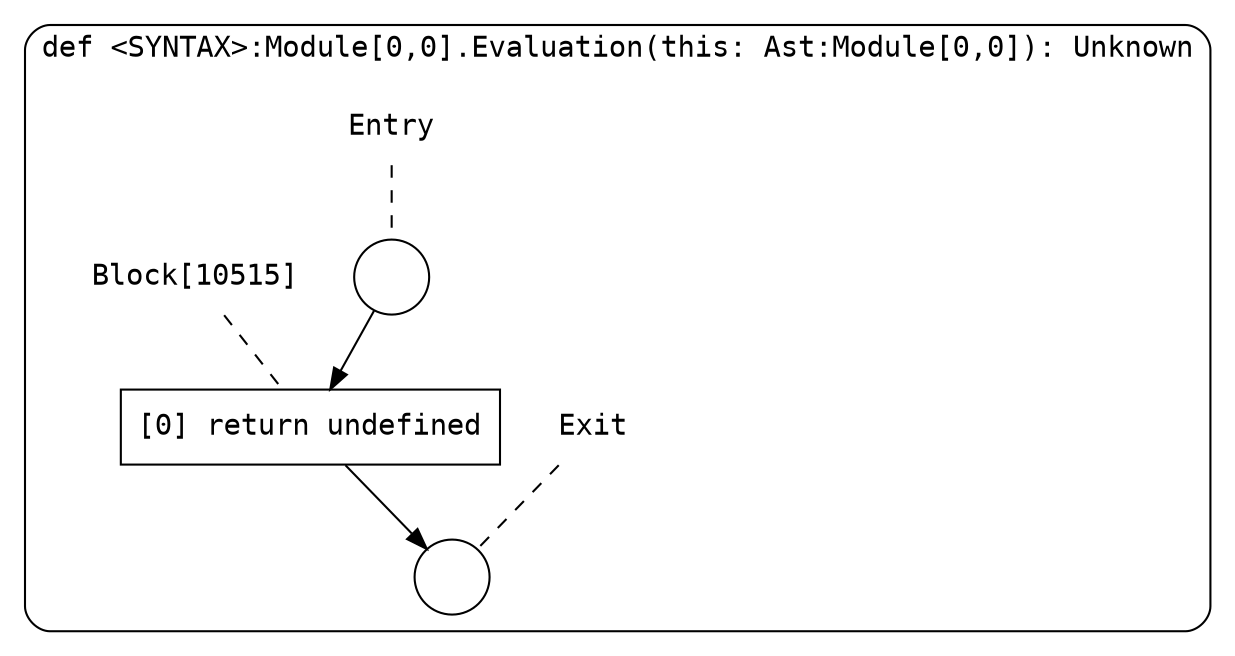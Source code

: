 digraph {
  graph [fontname = "Consolas"]
  node [fontname = "Consolas"]
  edge [fontname = "Consolas"]
  subgraph cluster1904 {
    label = "def <SYNTAX>:Module[0,0].Evaluation(this: Ast:Module[0,0]): Unknown"
    style = rounded
    cluster1904_entry_name [shape=none, label=<<font color="black">Entry</font>>]
    cluster1904_entry_name -> cluster1904_entry [arrowhead=none, color="black", style=dashed]
    cluster1904_entry [shape=circle label=" " color="black" fillcolor="white" style=filled]
    cluster1904_entry -> node10515 [color="black"]
    cluster1904_exit_name [shape=none, label=<<font color="black">Exit</font>>]
    cluster1904_exit_name -> cluster1904_exit [arrowhead=none, color="black", style=dashed]
    cluster1904_exit [shape=circle label=" " color="black" fillcolor="white" style=filled]
    node10515_name [shape=none, label=<<font color="black">Block[10515]</font>>]
    node10515_name -> node10515 [arrowhead=none, color="black", style=dashed]
    node10515 [shape=box, label=<<font color="black">[0] return undefined<BR ALIGN="LEFT"/></font>> color="black" fillcolor="white", style=filled]
    node10515 -> cluster1904_exit [color="black"]
  }
}